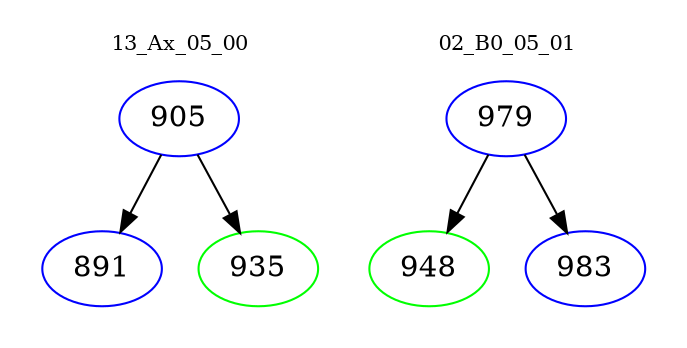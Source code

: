 digraph{
subgraph cluster_0 {
color = white
label = "13_Ax_05_00";
fontsize=10;
T0_905 [label="905", color="blue"]
T0_905 -> T0_891 [color="black"]
T0_891 [label="891", color="blue"]
T0_905 -> T0_935 [color="black"]
T0_935 [label="935", color="green"]
}
subgraph cluster_1 {
color = white
label = "02_B0_05_01";
fontsize=10;
T1_979 [label="979", color="blue"]
T1_979 -> T1_948 [color="black"]
T1_948 [label="948", color="green"]
T1_979 -> T1_983 [color="black"]
T1_983 [label="983", color="blue"]
}
}
